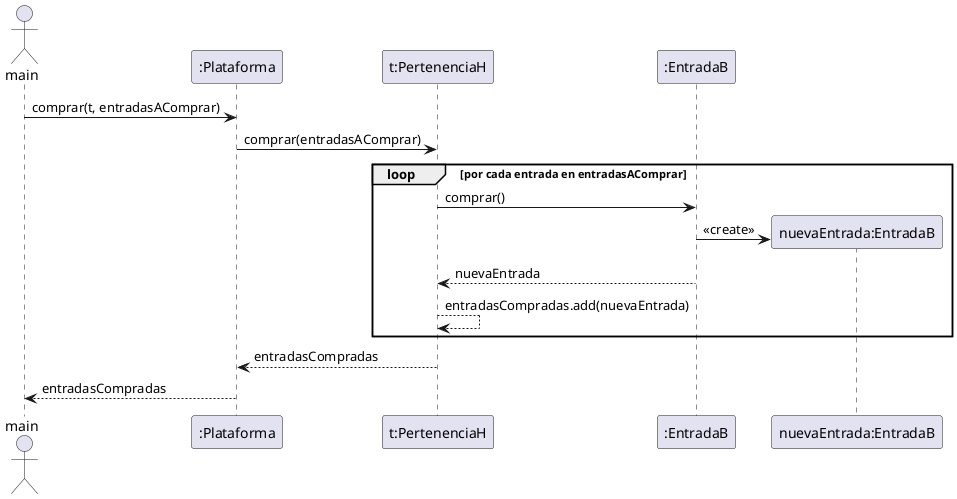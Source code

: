 @startuml

actor main
participant ":Plataforma" as plat
participant "t:PertenenciaH" as t
participant ":EntradaB" as entrada

main -> plat : comprar(t, entradasAComprar)
plat -> t : comprar(entradasAComprar)

loop por cada entrada en entradasAComprar
t -> entrada : comprar()
entrada ->  "nuevaEntrada:EntradaB" **: <<create>>
entrada --> t : nuevaEntrada
t --> t : entradasCompradas.add(nuevaEntrada)
end

t --> plat : entradasCompradas
plat --> main : entradasCompradas

@enduml